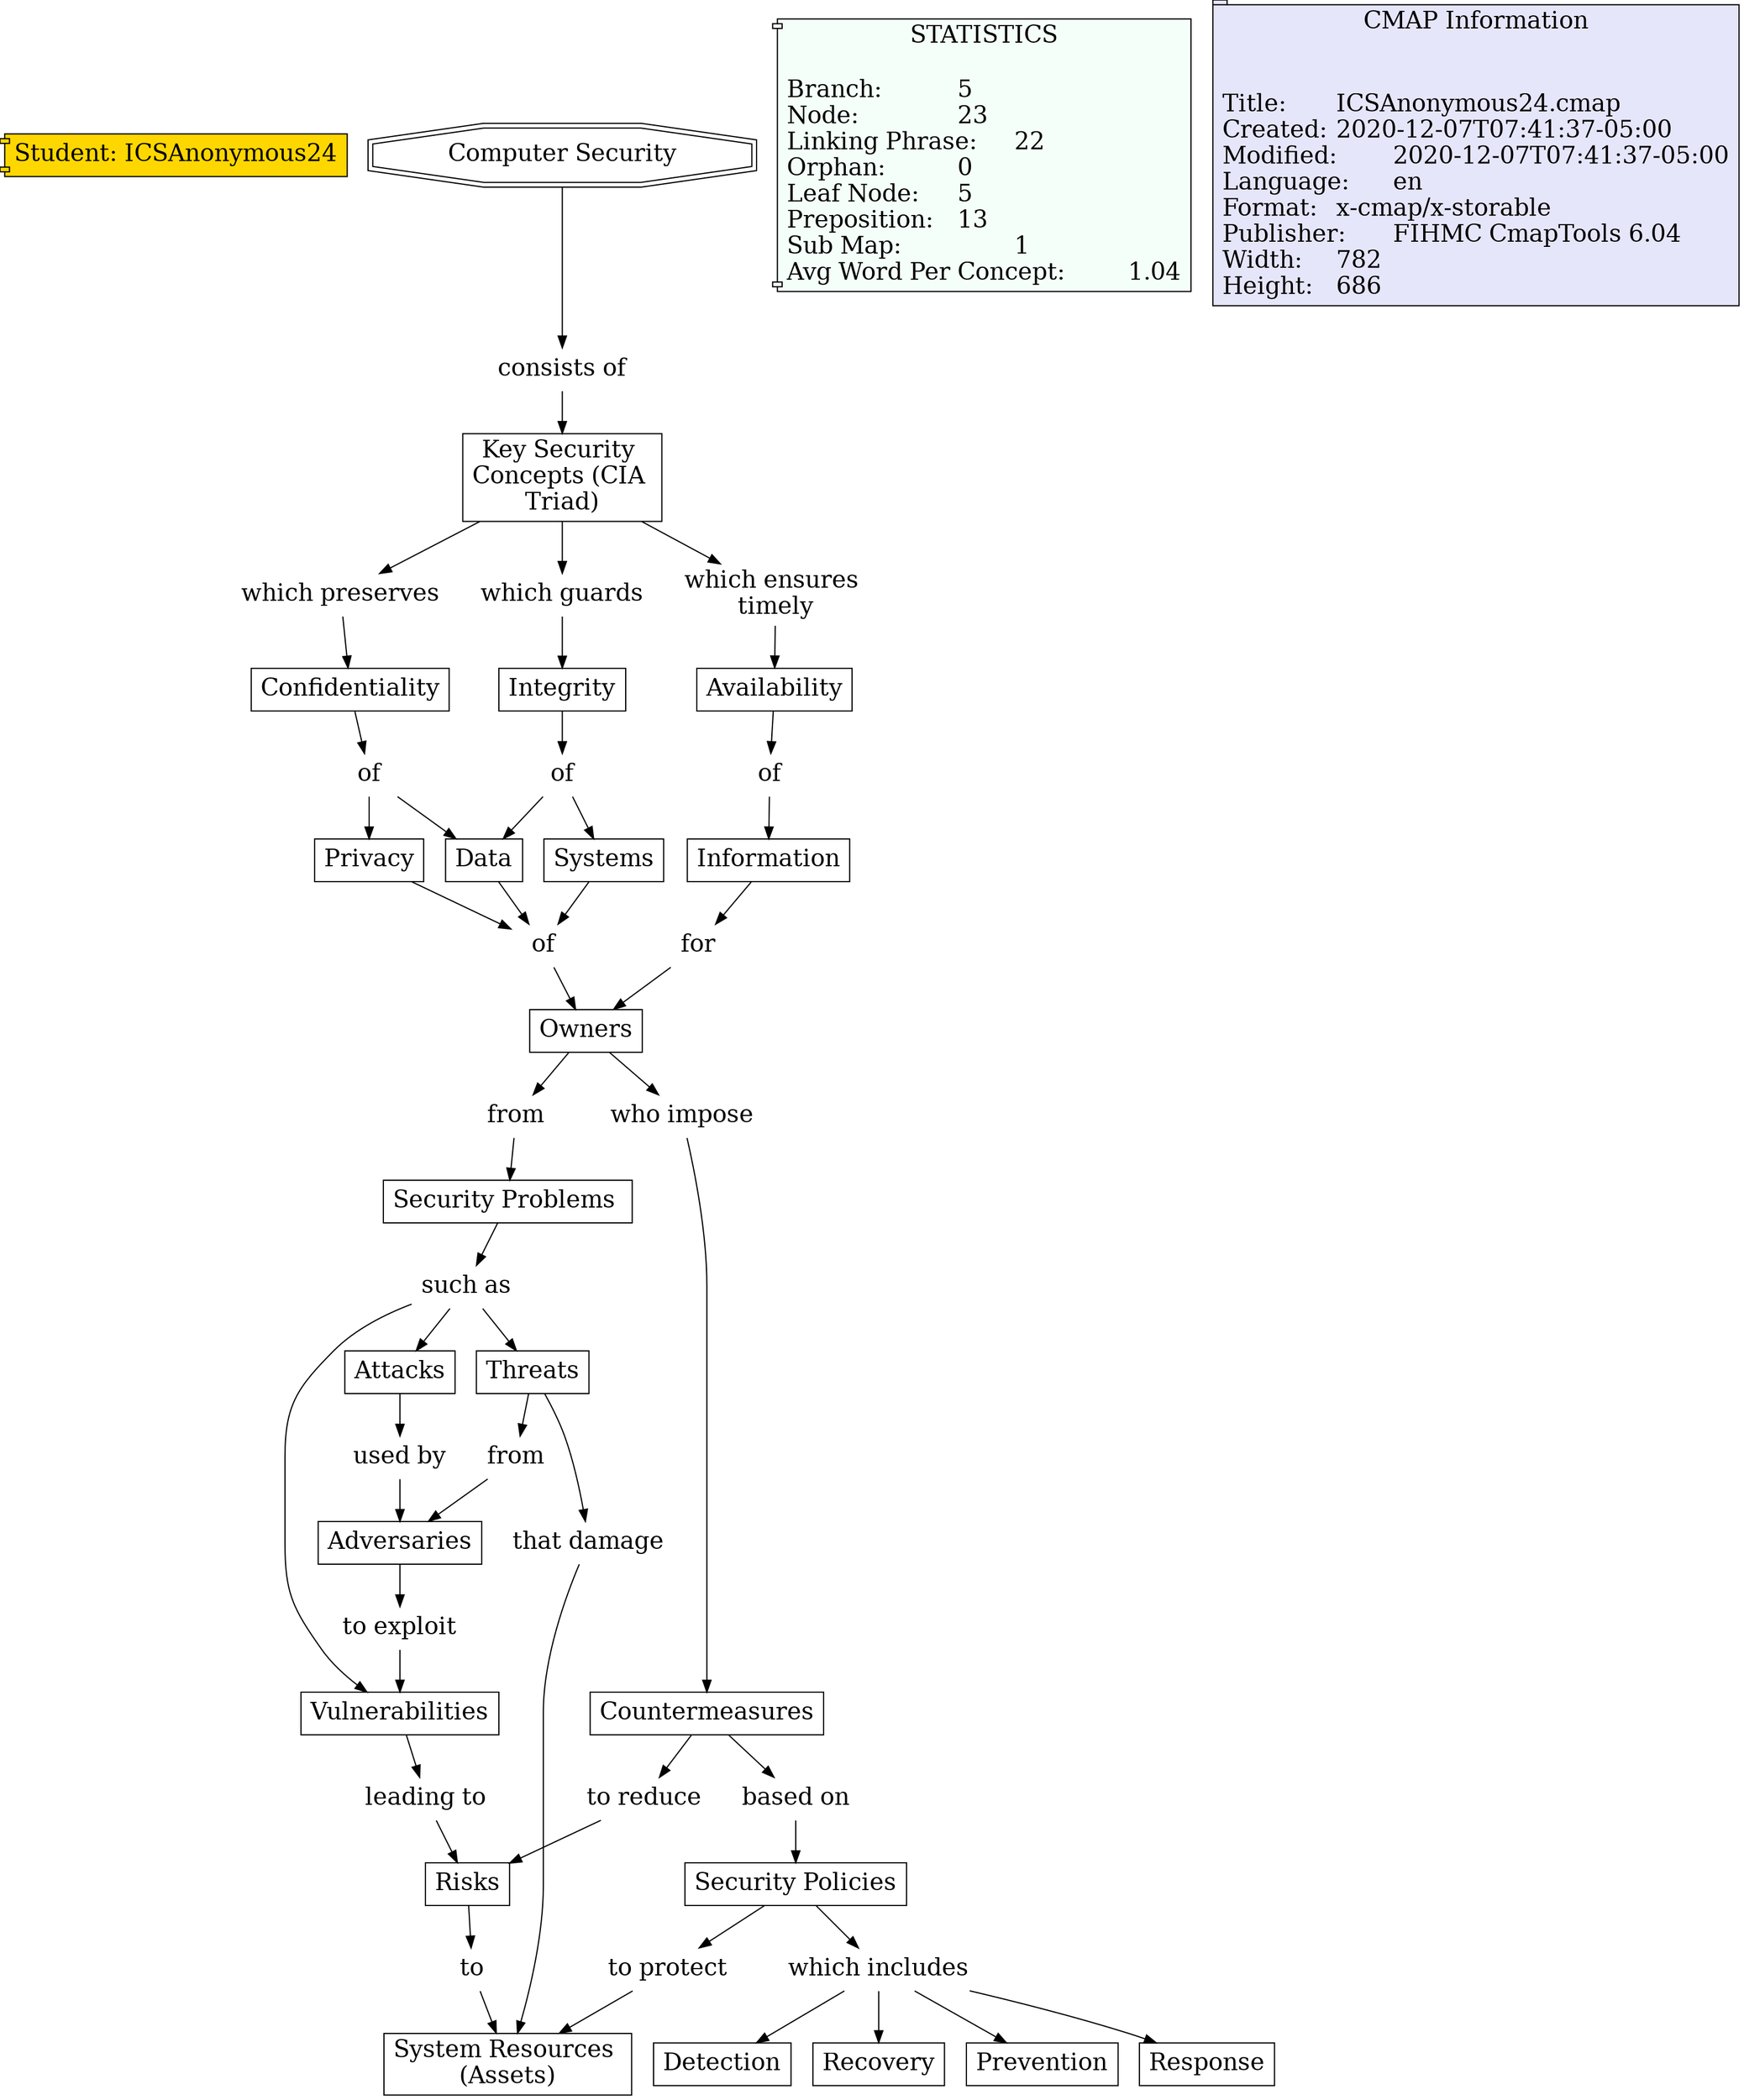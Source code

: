 // The Round Table
digraph {
	Student [label="Student: ICSAnonymous24" fillcolor=gold fontsize=20 shape=component style=filled]
	"1RPVD62KG-1Q684JT-22R" [label=of fontsize=20 shape=none]
	"1RPVD4JL6-10KDDL-1YD" [label=Data fillcolor=white fontsize=20 shape=rect style=filled]
	"1RPVD62KG-1Q684JT-22R" -> "1RPVD4JL6-10KDDL-1YD" [constraint=true]
	"1RPVFXM2J-N9KXG1-5TL" [label="such as" fontsize=20 shape=none]
	"1RPVFXGY3-2D7MG68-5T2" [label=Threats fillcolor=white fontsize=20 shape=rect style=filled]
	"1RPVFXM2J-N9KXG1-5TL" -> "1RPVFXGY3-2D7MG68-5T2" [constraint=true]
	"1RPVGK728-1QMNFLL-6L8" [label=to fontsize=20 shape=none]
	"1RPVGJMPK-LXZX5Z-6KQ" [label="System Resources 
(Assets)" fillcolor=white fontsize=20 shape=rect style=filled]
	"1RPVGK728-1QMNFLL-6L8" -> "1RPVGJMPK-LXZX5Z-6KQ" [constraint=true]
	"1RPVGTFV2-S2ZLKW-6YJ" [label="to reduce" fontsize=20 shape=none]
	"1RPVG6M5R-11442NK-630" [label=Risks fillcolor=white fontsize=20 shape=rect style=filled]
	"1RPVGTFV2-S2ZLKW-6YJ" -> "1RPVG6M5R-11442NK-630" [constraint=true]
	"1RPVD5RSD-1B3960S-210" [label=of fontsize=20 shape=none]
	"1RPVD4JL6-10KDDL-1YD" [label=Data fillcolor=white fontsize=20 shape=rect style=filled]
	"1RPVD5RSD-1B3960S-210" -> "1RPVD4JL6-10KDDL-1YD" [constraint=true]
	"1RPVGS65W-7MZTB-6X6" [label="who impose
" fontsize=20 shape=none]
	"1RPVGRS5W-8YKVN-6W8" [label=Countermeasures fillcolor=white fontsize=20 shape=rect style=filled]
	"1RPVGS65W-7MZTB-6X6" -> "1RPVGRS5W-8YKVN-6W8" [constraint=true]
	"1RPVH4T1V-RDYPYW-8G1" [label="Security Policies
" fillcolor=white fontsize=20 shape=rect style=filled]
	"1RPVH73ML-2D4KMX0-8YY" [label="to protect
" fontsize=20 shape=none]
	"1RPVH4T1V-RDYPYW-8G1" -> "1RPVH73ML-2D4KMX0-8YY" [constraint=true]
	"1RPVHCHXW-24Y2J9F-9V2" [label="which includes
" fontsize=20 shape=none]
	"1RPVH8T6C-YDPMFR-9PM" [label=Prevention fillcolor=white fontsize=20 shape=rect style=filled]
	"1RPVHCHXW-24Y2J9F-9V2" -> "1RPVH8T6C-YDPMFR-9PM" [constraint=true]
	"1RPVD4TJ4-262V0M0-1Z3" [label=Systems fillcolor=white fontsize=20 shape=rect style=filled]
	"1RPVGY0WN-1J60GYR-71K" [label=of fontsize=20 shape=none]
	"1RPVD4TJ4-262V0M0-1Z3" -> "1RPVGY0WN-1J60GYR-71K" [constraint=true]
	"1RPVGRS5W-8YKVN-6W8" [label=Countermeasures fillcolor=white fontsize=20 shape=rect style=filled]
	"1RPVH5BPB-Z6MR83-8GZ" [label="based on" fontsize=20 shape=none]
	"1RPVGRS5W-8YKVN-6W8" -> "1RPVH5BPB-Z6MR83-8GZ" [constraint=true]
	"1RPVH5BPB-Z6MR83-8GZ" [label="based on" fontsize=20 shape=none]
	"1RPVH4T1V-RDYPYW-8G1" [label="Security Policies
" fillcolor=white fontsize=20 shape=rect style=filled]
	"1RPVH5BPB-Z6MR83-8GZ" -> "1RPVH4T1V-RDYPYW-8G1" [constraint=true]
	"1RPVF0NDJ-1SKZ6P1-3WW" [label=Attacks fillcolor=white fontsize=20 shape=rect style=filled]
	"1RPVGDTNW-16N7CLX-66C" [label="used by" fontsize=20 shape=none]
	"1RPVF0NDJ-1SKZ6P1-3WW" -> "1RPVGDTNW-16N7CLX-66C" [constraint=true]
	"1RPVCW04M-6C6Y8B-15W" [label="Key Security 
Concepts (CIA 
Triad)" fillcolor=white fontsize=20 shape=rect style=filled]
	"1RPVD034R-1RKQSGR-1HV" [label="which ensures 
timely" fontsize=20 shape=none]
	"1RPVCW04M-6C6Y8B-15W" -> "1RPVD034R-1RKQSGR-1HV" [constraint=true]
	"1RPVGRS5W-8YKVN-6W8" [label=Countermeasures fillcolor=white fontsize=20 shape=rect style=filled]
	"1RPVGTFV2-S2ZLKW-6YJ" [label="to reduce" fontsize=20 shape=none]
	"1RPVGRS5W-8YKVN-6W8" -> "1RPVGTFV2-S2ZLKW-6YJ" [constraint=true]
	"1RPVGDJZZ-1PRL6G1-65J" [label=from fontsize=20 shape=none]
	"1RPVDYS2J-1Q7CP8K-3S2" [label=Adversaries fillcolor=white fontsize=20 shape=rect style=filled]
	"1RPVGDJZZ-1PRL6G1-65J" -> "1RPVDYS2J-1Q7CP8K-3S2" [constraint=true]
	"1RPVD0CBF-DWMBF7-1JP" [label="which guards
" fontsize=20 shape=none]
	"1RPVCX9ZW-1JPTMN4-18Q" [label=Integrity fillcolor=white fontsize=20 shape=rect style=filled]
	"1RPVD0CBF-DWMBF7-1JP" -> "1RPVCX9ZW-1JPTMN4-18Q" [constraint=true]
	"1RPVD5RSD-1B3960S-210" [label=of fontsize=20 shape=none]
	"1RPVD3Q1Q-1T10XS4-1T7" [label=Privacy fillcolor=white fontsize=20 shape=rect style=filled]
	"1RPVD5RSD-1B3960S-210" -> "1RPVD3Q1Q-1T10XS4-1T7" [constraint=true]
	"1RPVFXM2J-N9KXG1-5TL" [label="such as" fontsize=20 shape=none]
	"1RPVF0NDJ-1SKZ6P1-3WW" [label=Attacks fillcolor=white fontsize=20 shape=rect style=filled]
	"1RPVFXM2J-N9KXG1-5TL" -> "1RPVF0NDJ-1SKZ6P1-3WW" [constraint=true]
	"1RPVCXBFK-2CM9WWY-18V" [label=Availability fillcolor=white fontsize=20 shape=rect style=filled]
	"1RPVHML62-G1H3CG-BPH" [label=of fontsize=20 shape=none]
	"1RPVCXBFK-2CM9WWY-18V" -> "1RPVHML62-G1H3CG-BPH" [constraint=true]
	"1RPVDYS2J-1Q7CP8K-3S2" [label=Adversaries fillcolor=white fontsize=20 shape=rect style=filled]
	"1RPVGF441-21LJS6H-67B" [label="to exploit
" fontsize=20 shape=none]
	"1RPVDYS2J-1Q7CP8K-3S2" -> "1RPVGF441-21LJS6H-67B" [constraint=true]
	"1RPVD4JL6-10KDDL-1YD" [label=Data fillcolor=white fontsize=20 shape=rect style=filled]
	"1RPVGY0WN-1J60GYR-71K" [label=of fontsize=20 shape=none]
	"1RPVD4JL6-10KDDL-1YD" -> "1RPVGY0WN-1J60GYR-71K" [constraint=true]
	"1RPVD3Q1Q-1T10XS4-1T7" [label=Privacy fillcolor=white fontsize=20 shape=rect style=filled]
	"1RPVGY0WN-1J60GYR-71K" [label=of fontsize=20 shape=none]
	"1RPVD3Q1Q-1T10XS4-1T7" -> "1RPVGY0WN-1J60GYR-71K" [constraint=true]
	"1RPVFXGY3-2D7MG68-5T2" [label=Threats fillcolor=white fontsize=20 shape=rect style=filled]
	"1RPVGQ0PS-WC8QP-6V9" [label="that damage
" fontsize=20 shape=none]
	"1RPVFXGY3-2D7MG68-5T2" -> "1RPVGQ0PS-WC8QP-6V9" [constraint=true]
	"1RPVF4PFJ-CBJP6H-49Y" [label=Owners fillcolor=white fontsize=20 shape=rect style=filled]
	"1RPVGS65W-7MZTB-6X6" [label="who impose
" fontsize=20 shape=none]
	"1RPVF4PFJ-CBJP6H-49Y" -> "1RPVGS65W-7MZTB-6X6" [constraint=true]
	"1RPVHML62-G1H3CG-BPH" [label=of fontsize=20 shape=none]
	"1RPVDGYSG-23J52BQ-2TF" [label=Information fillcolor=white fontsize=20 shape=rect style=filled]
	"1RPVHML62-G1H3CG-BPH" -> "1RPVDGYSG-23J52BQ-2TF" [constraint=true]
	"1RPVH73ML-2D4KMX0-8YY" [label="to protect
" fontsize=20 shape=none]
	"1RPVGJMPK-LXZX5Z-6KQ" [label="System Resources 
(Assets)" fillcolor=white fontsize=20 shape=rect style=filled]
	"1RPVH73ML-2D4KMX0-8YY" -> "1RPVGJMPK-LXZX5Z-6KQ" [constraint=true]
	"1RPVCS80L-V2VF3Z-PJ" [label="Computer Security
" fillcolor=white fontsize=20 shape=doubleoctagon style=filled]
	"1RPVCW375-1CVF8XY-165" [label="consists of
" fontsize=20 shape=none]
	"1RPVCS80L-V2VF3Z-PJ" -> "1RPVCW375-1CVF8XY-165" [constraint=true]
	"1RPVD62KG-1Q684JT-22R" [label=of fontsize=20 shape=none]
	"1RPVD4TJ4-262V0M0-1Z3" [label=Systems fillcolor=white fontsize=20 shape=rect style=filled]
	"1RPVD62KG-1Q684JT-22R" -> "1RPVD4TJ4-262V0M0-1Z3" [constraint=true]
	"1RPVFQ00Y-16TMH5W-545" [label="Security Problems 
" fillcolor=white fontsize=20 shape=rect style=filled]
	"1RPVFXM2J-N9KXG1-5TL" [label="such as" fontsize=20 shape=none]
	"1RPVFQ00Y-16TMH5W-545" -> "1RPVFXM2J-N9KXG1-5TL" [constraint=true]
	"1RPVH0D9S-1GPY2L2-7H0" [label=from fontsize=20 shape=none]
	"1RPVFQ00Y-16TMH5W-545" [label="Security Problems 
" fillcolor=white fontsize=20 shape=rect style=filled]
	"1RPVH0D9S-1GPY2L2-7H0" -> "1RPVFQ00Y-16TMH5W-545" [constraint=true]
	"1RPVGQ0PS-WC8QP-6V9" [label="that damage
" fontsize=20 shape=none]
	"1RPVGJMPK-LXZX5Z-6KQ" [label="System Resources 
(Assets)" fillcolor=white fontsize=20 shape=rect style=filled]
	"1RPVGQ0PS-WC8QP-6V9" -> "1RPVGJMPK-LXZX5Z-6KQ" [constraint=true]
	"1RPVGF441-21LJS6H-67B" [label="to exploit
" fontsize=20 shape=none]
	"1RPVF0XLP-MLYR05-3XD" [label=Vulnerabilities fillcolor=white fontsize=20 shape=rect style=filled]
	"1RPVGF441-21LJS6H-67B" -> "1RPVF0XLP-MLYR05-3XD" [constraint=true]
	"1RPVH4T1V-RDYPYW-8G1" [label="Security Policies
" fillcolor=white fontsize=20 shape=rect style=filled]
	"1RPVHCHXW-24Y2J9F-9V2" [label="which includes
" fontsize=20 shape=none]
	"1RPVH4T1V-RDYPYW-8G1" -> "1RPVHCHXW-24Y2J9F-9V2" [constraint=true]
	"1RPVCW375-1CVF8XY-165" [label="consists of
" fontsize=20 shape=none]
	"1RPVCW04M-6C6Y8B-15W" [label="Key Security 
Concepts (CIA 
Triad)" fillcolor=white fontsize=20 shape=rect style=filled]
	"1RPVCW375-1CVF8XY-165" -> "1RPVCW04M-6C6Y8B-15W" [constraint=true]
	"1RPVHCHXW-24Y2J9F-9V2" [label="which includes
" fontsize=20 shape=none]
	"1RPVH8CNK-FW7G92-9MT" [label=Response fillcolor=white fontsize=20 shape=rect style=filled]
	"1RPVHCHXW-24Y2J9F-9V2" -> "1RPVH8CNK-FW7G92-9MT" [constraint=true]
	"1RPVG6TSQ-FQPHS9-63G" [label="leading to
" fontsize=20 shape=none]
	"1RPVG6M5R-11442NK-630" [label=Risks fillcolor=white fontsize=20 shape=rect style=filled]
	"1RPVG6TSQ-FQPHS9-63G" -> "1RPVG6M5R-11442NK-630" [constraint=true]
	"1RPVGDTNW-16N7CLX-66C" [label="used by" fontsize=20 shape=none]
	"1RPVDYS2J-1Q7CP8K-3S2" [label=Adversaries fillcolor=white fontsize=20 shape=rect style=filled]
	"1RPVGDTNW-16N7CLX-66C" -> "1RPVDYS2J-1Q7CP8K-3S2" [constraint=true]
	"1RPVG6M5R-11442NK-630" [label=Risks fillcolor=white fontsize=20 shape=rect style=filled]
	"1RPVGK728-1QMNFLL-6L8" [label=to fontsize=20 shape=none]
	"1RPVG6M5R-11442NK-630" -> "1RPVGK728-1QMNFLL-6L8" [constraint=true]
	"1RPVHCHXW-24Y2J9F-9V2" [label="which includes
" fontsize=20 shape=none]
	"1RPVH83ZT-249PLCQ-9MB" [label=Detection fillcolor=white fontsize=20 shape=rect style=filled]
	"1RPVHCHXW-24Y2J9F-9V2" -> "1RPVH83ZT-249PLCQ-9MB" [constraint=true]
	"1RPVD034R-1RKQSGR-1HV" [label="which ensures 
timely" fontsize=20 shape=none]
	"1RPVCXBFK-2CM9WWY-18V" [label=Availability fillcolor=white fontsize=20 shape=rect style=filled]
	"1RPVD034R-1RKQSGR-1HV" -> "1RPVCXBFK-2CM9WWY-18V" [constraint=true]
	"1RPVCW04M-6C6Y8B-15W" [label="Key Security 
Concepts (CIA 
Triad)" fillcolor=white fontsize=20 shape=rect style=filled]
	"1RPVCZW6B-272XD5Y-1GC" [label="which preserves
" fontsize=20 shape=none]
	"1RPVCW04M-6C6Y8B-15W" -> "1RPVCZW6B-272XD5Y-1GC" [constraint=true]
	"1RPVF4PFJ-CBJP6H-49Y" [label=Owners fillcolor=white fontsize=20 shape=rect style=filled]
	"1RPVH0D9S-1GPY2L2-7H0" [label=from fontsize=20 shape=none]
	"1RPVF4PFJ-CBJP6H-49Y" -> "1RPVH0D9S-1GPY2L2-7H0" [constraint=true]
	"1RPVFXM2J-N9KXG1-5TL" [label="such as" fontsize=20 shape=none]
	"1RPVF0XLP-MLYR05-3XD" [label=Vulnerabilities fillcolor=white fontsize=20 shape=rect style=filled]
	"1RPVFXM2J-N9KXG1-5TL" -> "1RPVF0XLP-MLYR05-3XD" [constraint=true]
	"1RPVGYV0H-27CXJ82-73S" [label=for fontsize=20 shape=none]
	"1RPVF4PFJ-CBJP6H-49Y" [label=Owners fillcolor=white fontsize=20 shape=rect style=filled]
	"1RPVGYV0H-27CXJ82-73S" -> "1RPVF4PFJ-CBJP6H-49Y" [constraint=true]
	"1RPVCW04M-6C6Y8B-15W" [label="Key Security 
Concepts (CIA 
Triad)" fillcolor=white fontsize=20 shape=rect style=filled]
	"1RPVD0CBF-DWMBF7-1JP" [label="which guards
" fontsize=20 shape=none]
	"1RPVCW04M-6C6Y8B-15W" -> "1RPVD0CBF-DWMBF7-1JP" [constraint=true]
	"1RPVCX9ZW-1JPTMN4-18Q" [label=Integrity fillcolor=white fontsize=20 shape=rect style=filled]
	"1RPVD62KG-1Q684JT-22R" [label=of fontsize=20 shape=none]
	"1RPVCX9ZW-1JPTMN4-18Q" -> "1RPVD62KG-1Q684JT-22R" [constraint=true]
	"1RPVHCHXW-24Y2J9F-9V2" [label="which includes
" fontsize=20 shape=none]
	"1RPVH8L84-PTCG59-9NR" [label=Recovery fillcolor=white fontsize=20 shape=rect style=filled]
	"1RPVHCHXW-24Y2J9F-9V2" -> "1RPVH8L84-PTCG59-9NR" [constraint=true]
	"1RPVF0XLP-MLYR05-3XD" [label=Vulnerabilities fillcolor=white fontsize=20 shape=rect style=filled]
	"1RPVG6TSQ-FQPHS9-63G" [label="leading to
" fontsize=20 shape=none]
	"1RPVF0XLP-MLYR05-3XD" -> "1RPVG6TSQ-FQPHS9-63G" [constraint=true]
	"1RPVGY0WN-1J60GYR-71K" [label=of fontsize=20 shape=none]
	"1RPVF4PFJ-CBJP6H-49Y" [label=Owners fillcolor=white fontsize=20 shape=rect style=filled]
	"1RPVGY0WN-1J60GYR-71K" -> "1RPVF4PFJ-CBJP6H-49Y" [constraint=true]
	"1RPVCZW6B-272XD5Y-1GC" [label="which preserves
" fontsize=20 shape=none]
	"1RPVCX9B7-27DV8GB-18L" [label=Confidentiality fillcolor=white fontsize=20 shape=rect style=filled]
	"1RPVCZW6B-272XD5Y-1GC" -> "1RPVCX9B7-27DV8GB-18L" [constraint=true]
	"1RPVCX9B7-27DV8GB-18L" [label=Confidentiality fillcolor=white fontsize=20 shape=rect style=filled]
	"1RPVD5RSD-1B3960S-210" [label=of fontsize=20 shape=none]
	"1RPVCX9B7-27DV8GB-18L" -> "1RPVD5RSD-1B3960S-210" [constraint=true]
	"1RPVDGYSG-23J52BQ-2TF" [label=Information fillcolor=white fontsize=20 shape=rect style=filled]
	"1RPVGYV0H-27CXJ82-73S" [label=for fontsize=20 shape=none]
	"1RPVDGYSG-23J52BQ-2TF" -> "1RPVGYV0H-27CXJ82-73S" [constraint=true]
	"1RPVFXGY3-2D7MG68-5T2" [label=Threats fillcolor=white fontsize=20 shape=rect style=filled]
	"1RPVGDJZZ-1PRL6G1-65J" [label=from fontsize=20 shape=none]
	"1RPVFXGY3-2D7MG68-5T2" -> "1RPVGDJZZ-1PRL6G1-65J" [constraint=true]
	statictics [label="STATISTICS
\lBranch:		5\lNode:		23\lLinking Phrase:	22\lOrphan:		0\lLeaf Node:	5\lPreposition:	13\lSub Map:		1\lAvg Word Per Concept:	1.04\l" Gsplines=true fillcolor="#F5FFFA" fontsize=20 shape=component style=filled]
	file_info [label="CMAP Information

\lTitle:	ICSAnonymous24.cmap\lCreated:	2020-12-07T07:41:37-05:00\lModified:	2020-12-07T07:41:37-05:00\lLanguage:	en\lFormat:	x-cmap/x-storable\lPublisher:	FIHMC CmapTools 6.04\lWidth:	782\lHeight:	686\l" Gsplines=true fillcolor="#E6E6FA" fontsize=20 shape=tab style=filled]
}
